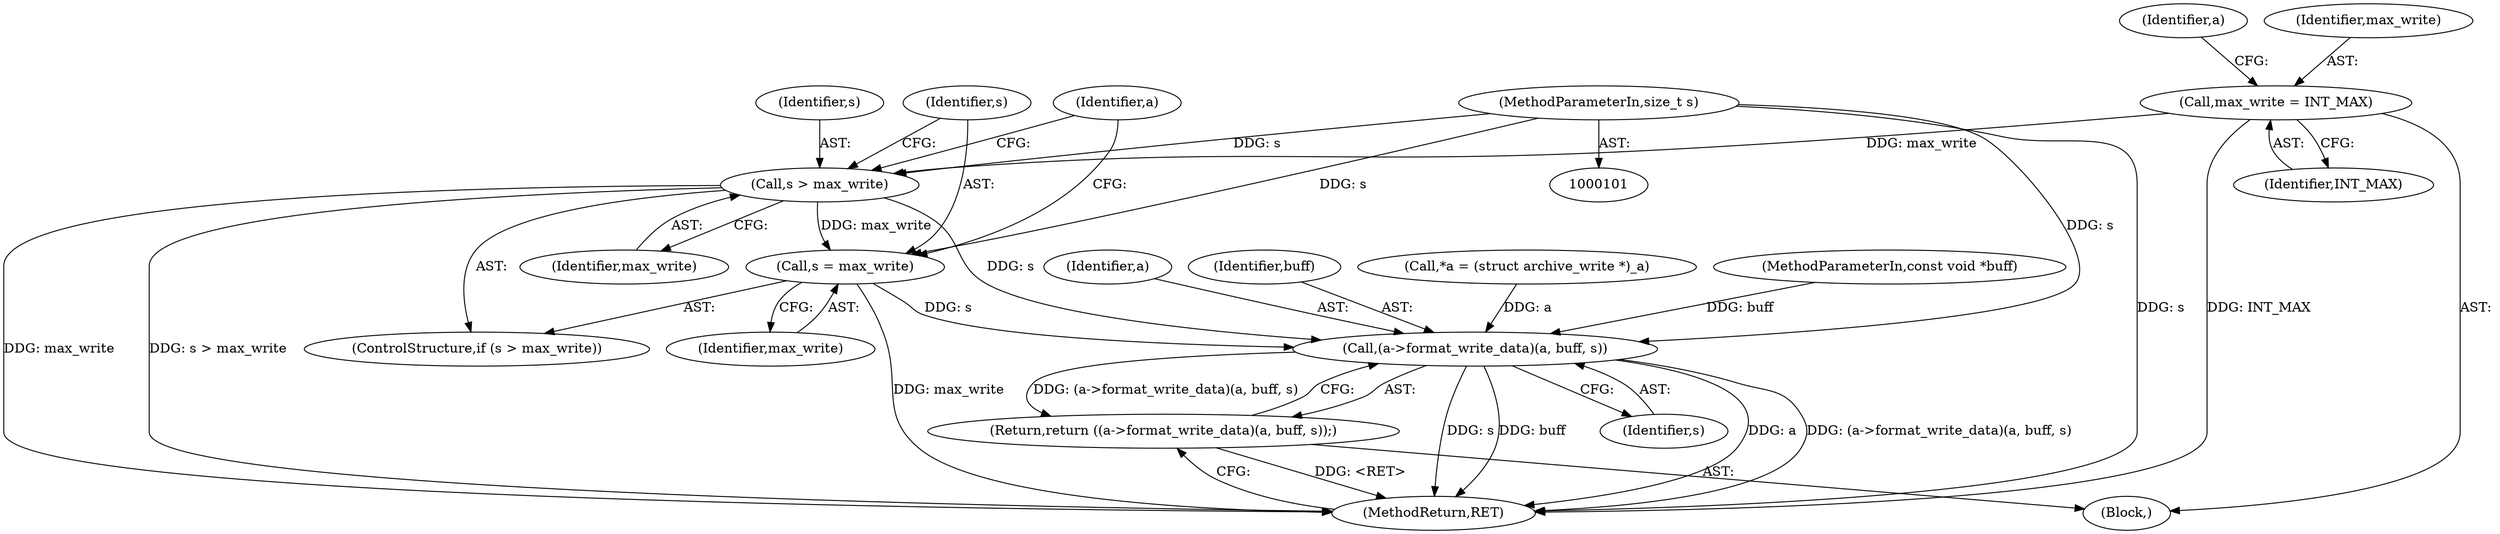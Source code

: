 digraph "0_libarchive_22531545514043e04633e1c015c7540b9de9dbe4@API" {
"1000125" [label="(Call,s > max_write)"];
"1000104" [label="(MethodParameterIn,size_t s)"];
"1000113" [label="(Call,max_write = INT_MAX)"];
"1000128" [label="(Call,s = max_write)"];
"1000137" [label="(Call,(a->format_write_data)(a, buff, s))"];
"1000136" [label="(Return,return ((a->format_write_data)(a, buff, s));)"];
"1000128" [label="(Call,s = max_write)"];
"1000138" [label="(Identifier,a)"];
"1000119" [label="(Identifier,a)"];
"1000113" [label="(Call,max_write = INT_MAX)"];
"1000139" [label="(Identifier,buff)"];
"1000140" [label="(Identifier,s)"];
"1000125" [label="(Call,s > max_write)"];
"1000104" [label="(MethodParameterIn,size_t s)"];
"1000107" [label="(Call,*a = (struct archive_write *)_a)"];
"1000137" [label="(Call,(a->format_write_data)(a, buff, s))"];
"1000127" [label="(Identifier,max_write)"];
"1000115" [label="(Identifier,INT_MAX)"];
"1000141" [label="(MethodReturn,RET)"];
"1000114" [label="(Identifier,max_write)"];
"1000105" [label="(Block,)"];
"1000103" [label="(MethodParameterIn,const void *buff)"];
"1000130" [label="(Identifier,max_write)"];
"1000124" [label="(ControlStructure,if (s > max_write))"];
"1000126" [label="(Identifier,s)"];
"1000129" [label="(Identifier,s)"];
"1000134" [label="(Identifier,a)"];
"1000136" [label="(Return,return ((a->format_write_data)(a, buff, s));)"];
"1000125" -> "1000124"  [label="AST: "];
"1000125" -> "1000127"  [label="CFG: "];
"1000126" -> "1000125"  [label="AST: "];
"1000127" -> "1000125"  [label="AST: "];
"1000129" -> "1000125"  [label="CFG: "];
"1000134" -> "1000125"  [label="CFG: "];
"1000125" -> "1000141"  [label="DDG: s > max_write"];
"1000125" -> "1000141"  [label="DDG: max_write"];
"1000104" -> "1000125"  [label="DDG: s"];
"1000113" -> "1000125"  [label="DDG: max_write"];
"1000125" -> "1000128"  [label="DDG: max_write"];
"1000125" -> "1000137"  [label="DDG: s"];
"1000104" -> "1000101"  [label="AST: "];
"1000104" -> "1000141"  [label="DDG: s"];
"1000104" -> "1000128"  [label="DDG: s"];
"1000104" -> "1000137"  [label="DDG: s"];
"1000113" -> "1000105"  [label="AST: "];
"1000113" -> "1000115"  [label="CFG: "];
"1000114" -> "1000113"  [label="AST: "];
"1000115" -> "1000113"  [label="AST: "];
"1000119" -> "1000113"  [label="CFG: "];
"1000113" -> "1000141"  [label="DDG: INT_MAX"];
"1000128" -> "1000124"  [label="AST: "];
"1000128" -> "1000130"  [label="CFG: "];
"1000129" -> "1000128"  [label="AST: "];
"1000130" -> "1000128"  [label="AST: "];
"1000134" -> "1000128"  [label="CFG: "];
"1000128" -> "1000141"  [label="DDG: max_write"];
"1000128" -> "1000137"  [label="DDG: s"];
"1000137" -> "1000136"  [label="AST: "];
"1000137" -> "1000140"  [label="CFG: "];
"1000138" -> "1000137"  [label="AST: "];
"1000139" -> "1000137"  [label="AST: "];
"1000140" -> "1000137"  [label="AST: "];
"1000136" -> "1000137"  [label="CFG: "];
"1000137" -> "1000141"  [label="DDG: s"];
"1000137" -> "1000141"  [label="DDG: buff"];
"1000137" -> "1000141"  [label="DDG: a"];
"1000137" -> "1000141"  [label="DDG: (a->format_write_data)(a, buff, s)"];
"1000137" -> "1000136"  [label="DDG: (a->format_write_data)(a, buff, s)"];
"1000107" -> "1000137"  [label="DDG: a"];
"1000103" -> "1000137"  [label="DDG: buff"];
"1000136" -> "1000105"  [label="AST: "];
"1000141" -> "1000136"  [label="CFG: "];
"1000136" -> "1000141"  [label="DDG: <RET>"];
}
